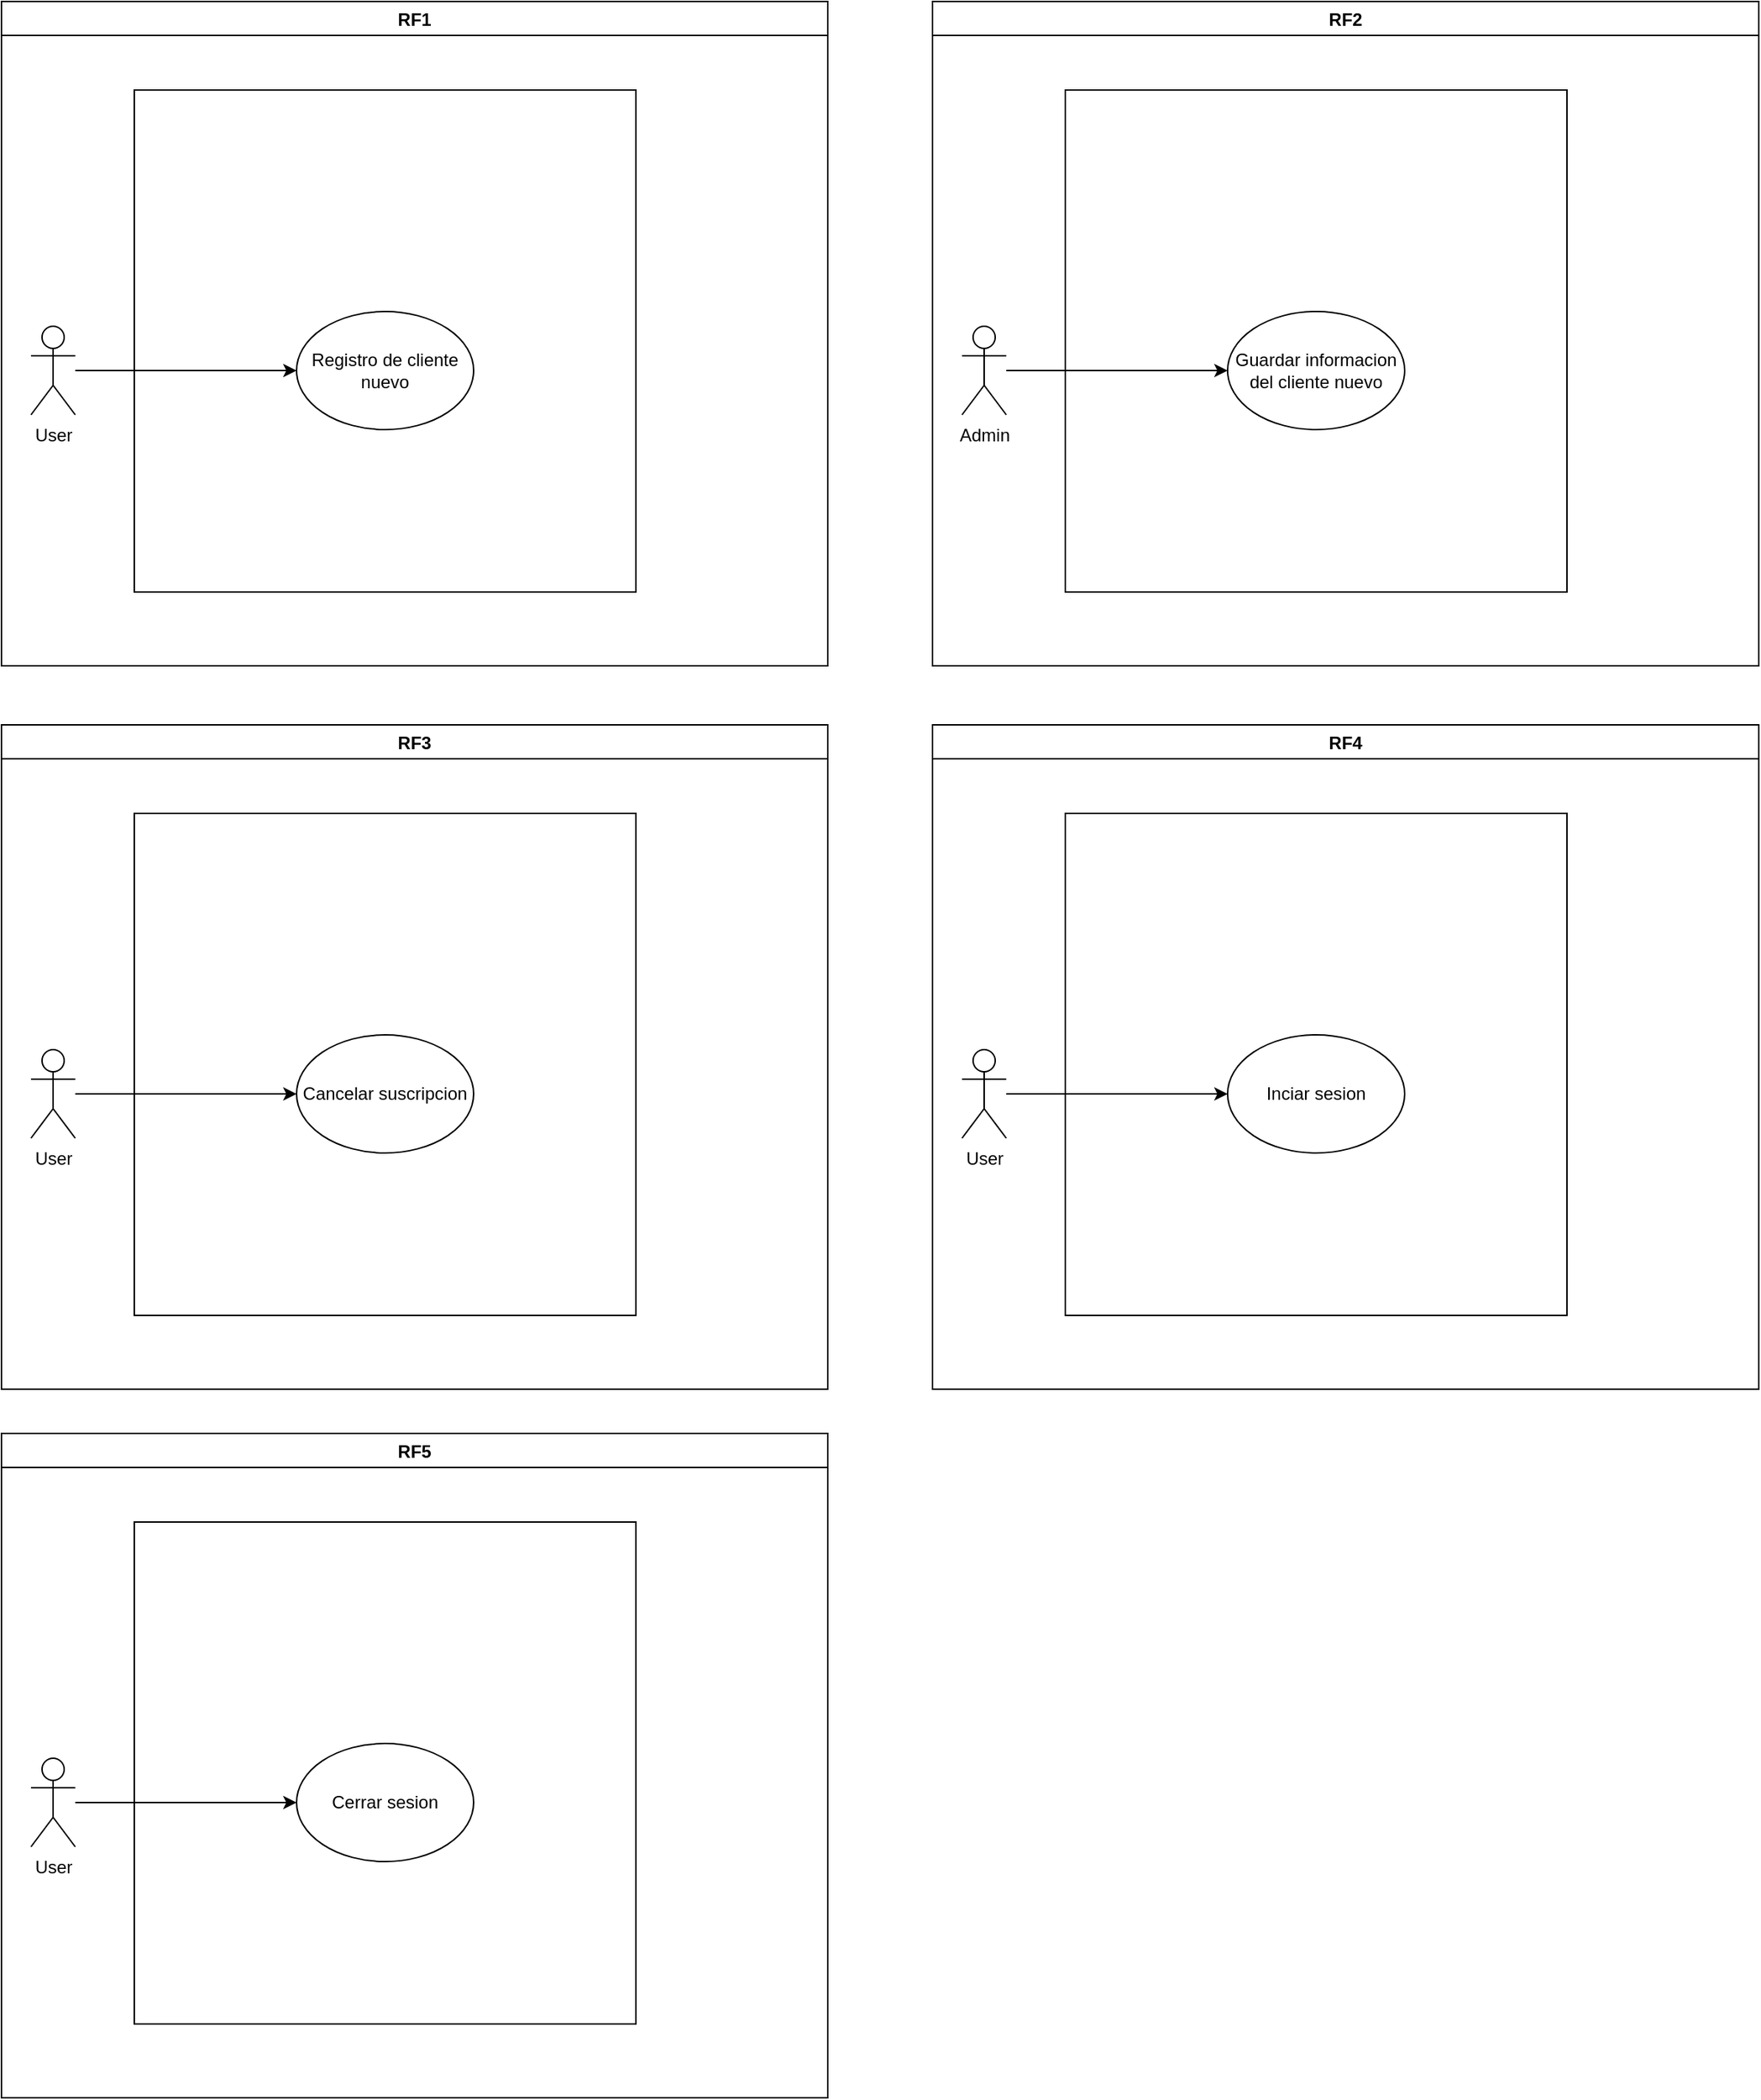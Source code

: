<mxfile version="16.1.2" type="device"><diagram id="XunG0ZrOv9HF5DHczzPo" name="Página-1"><mxGraphModel dx="1483" dy="927" grid="1" gridSize="10" guides="1" tooltips="1" connect="1" arrows="1" fold="1" page="1" pageScale="1" pageWidth="827" pageHeight="1169" math="0" shadow="0"><root><mxCell id="0"/><mxCell id="1" parent="0"/><mxCell id="Lt3DXDHWQblvn4zMVn3y-1" value="RF1" style="swimlane;" vertex="1" parent="1"><mxGeometry x="50" y="10" width="560" height="450" as="geometry"/></mxCell><mxCell id="Lt3DXDHWQblvn4zMVn3y-7" value="" style="whiteSpace=wrap;html=1;aspect=fixed;" vertex="1" parent="Lt3DXDHWQblvn4zMVn3y-1"><mxGeometry x="90" y="60" width="340" height="340" as="geometry"/></mxCell><mxCell id="Lt3DXDHWQblvn4zMVn3y-10" style="edgeStyle=orthogonalEdgeStyle;rounded=0;orthogonalLoop=1;jettySize=auto;html=1;" edge="1" parent="Lt3DXDHWQblvn4zMVn3y-1" source="Lt3DXDHWQblvn4zMVn3y-6" target="Lt3DXDHWQblvn4zMVn3y-8"><mxGeometry relative="1" as="geometry"/></mxCell><mxCell id="Lt3DXDHWQblvn4zMVn3y-6" value="User" style="shape=umlActor;verticalLabelPosition=bottom;verticalAlign=top;html=1;outlineConnect=0;" vertex="1" parent="Lt3DXDHWQblvn4zMVn3y-1"><mxGeometry x="20" y="220" width="30" height="60" as="geometry"/></mxCell><mxCell id="Lt3DXDHWQblvn4zMVn3y-8" value="Registro de cliente nuevo" style="ellipse;whiteSpace=wrap;html=1;" vertex="1" parent="Lt3DXDHWQblvn4zMVn3y-1"><mxGeometry x="200" y="210" width="120" height="80" as="geometry"/></mxCell><mxCell id="Lt3DXDHWQblvn4zMVn3y-11" value="RF2" style="swimlane;" vertex="1" parent="1"><mxGeometry x="681" y="10" width="560" height="450" as="geometry"/></mxCell><mxCell id="Lt3DXDHWQblvn4zMVn3y-12" value="" style="whiteSpace=wrap;html=1;aspect=fixed;" vertex="1" parent="Lt3DXDHWQblvn4zMVn3y-11"><mxGeometry x="90" y="60" width="340" height="340" as="geometry"/></mxCell><mxCell id="Lt3DXDHWQblvn4zMVn3y-13" style="edgeStyle=orthogonalEdgeStyle;rounded=0;orthogonalLoop=1;jettySize=auto;html=1;" edge="1" parent="Lt3DXDHWQblvn4zMVn3y-11" source="Lt3DXDHWQblvn4zMVn3y-14" target="Lt3DXDHWQblvn4zMVn3y-15"><mxGeometry relative="1" as="geometry"/></mxCell><mxCell id="Lt3DXDHWQblvn4zMVn3y-14" value="Admin" style="shape=umlActor;verticalLabelPosition=bottom;verticalAlign=top;html=1;outlineConnect=0;" vertex="1" parent="Lt3DXDHWQblvn4zMVn3y-11"><mxGeometry x="20" y="220" width="30" height="60" as="geometry"/></mxCell><mxCell id="Lt3DXDHWQblvn4zMVn3y-15" value="Guardar informacion del cliente nuevo" style="ellipse;whiteSpace=wrap;html=1;" vertex="1" parent="Lt3DXDHWQblvn4zMVn3y-11"><mxGeometry x="200" y="210" width="120" height="80" as="geometry"/></mxCell><mxCell id="Lt3DXDHWQblvn4zMVn3y-16" value="RF3" style="swimlane;" vertex="1" parent="1"><mxGeometry x="50" y="500" width="560" height="450" as="geometry"/></mxCell><mxCell id="Lt3DXDHWQblvn4zMVn3y-17" value="" style="whiteSpace=wrap;html=1;aspect=fixed;" vertex="1" parent="Lt3DXDHWQblvn4zMVn3y-16"><mxGeometry x="90" y="60" width="340" height="340" as="geometry"/></mxCell><mxCell id="Lt3DXDHWQblvn4zMVn3y-18" style="edgeStyle=orthogonalEdgeStyle;rounded=0;orthogonalLoop=1;jettySize=auto;html=1;" edge="1" parent="Lt3DXDHWQblvn4zMVn3y-16" source="Lt3DXDHWQblvn4zMVn3y-19" target="Lt3DXDHWQblvn4zMVn3y-20"><mxGeometry relative="1" as="geometry"/></mxCell><mxCell id="Lt3DXDHWQblvn4zMVn3y-19" value="User" style="shape=umlActor;verticalLabelPosition=bottom;verticalAlign=top;html=1;outlineConnect=0;" vertex="1" parent="Lt3DXDHWQblvn4zMVn3y-16"><mxGeometry x="20" y="220" width="30" height="60" as="geometry"/></mxCell><mxCell id="Lt3DXDHWQblvn4zMVn3y-20" value="Cancelar suscripcion" style="ellipse;whiteSpace=wrap;html=1;" vertex="1" parent="Lt3DXDHWQblvn4zMVn3y-16"><mxGeometry x="200" y="210" width="120" height="80" as="geometry"/></mxCell><mxCell id="Lt3DXDHWQblvn4zMVn3y-21" value="RF4" style="swimlane;" vertex="1" parent="1"><mxGeometry x="681" y="500" width="560" height="450" as="geometry"/></mxCell><mxCell id="Lt3DXDHWQblvn4zMVn3y-22" value="" style="whiteSpace=wrap;html=1;aspect=fixed;" vertex="1" parent="Lt3DXDHWQblvn4zMVn3y-21"><mxGeometry x="90" y="60" width="340" height="340" as="geometry"/></mxCell><mxCell id="Lt3DXDHWQblvn4zMVn3y-23" style="edgeStyle=orthogonalEdgeStyle;rounded=0;orthogonalLoop=1;jettySize=auto;html=1;" edge="1" parent="Lt3DXDHWQblvn4zMVn3y-21" source="Lt3DXDHWQblvn4zMVn3y-24" target="Lt3DXDHWQblvn4zMVn3y-25"><mxGeometry relative="1" as="geometry"/></mxCell><mxCell id="Lt3DXDHWQblvn4zMVn3y-24" value="User" style="shape=umlActor;verticalLabelPosition=bottom;verticalAlign=top;html=1;outlineConnect=0;" vertex="1" parent="Lt3DXDHWQblvn4zMVn3y-21"><mxGeometry x="20" y="220" width="30" height="60" as="geometry"/></mxCell><mxCell id="Lt3DXDHWQblvn4zMVn3y-25" value="Inciar sesion" style="ellipse;whiteSpace=wrap;html=1;" vertex="1" parent="Lt3DXDHWQblvn4zMVn3y-21"><mxGeometry x="200" y="210" width="120" height="80" as="geometry"/></mxCell><mxCell id="Lt3DXDHWQblvn4zMVn3y-26" value="RF5" style="swimlane;" vertex="1" parent="1"><mxGeometry x="50" y="980" width="560" height="450" as="geometry"/></mxCell><mxCell id="Lt3DXDHWQblvn4zMVn3y-27" value="" style="whiteSpace=wrap;html=1;aspect=fixed;" vertex="1" parent="Lt3DXDHWQblvn4zMVn3y-26"><mxGeometry x="90" y="60" width="340" height="340" as="geometry"/></mxCell><mxCell id="Lt3DXDHWQblvn4zMVn3y-28" style="edgeStyle=orthogonalEdgeStyle;rounded=0;orthogonalLoop=1;jettySize=auto;html=1;" edge="1" parent="Lt3DXDHWQblvn4zMVn3y-26" source="Lt3DXDHWQblvn4zMVn3y-29" target="Lt3DXDHWQblvn4zMVn3y-30"><mxGeometry relative="1" as="geometry"/></mxCell><mxCell id="Lt3DXDHWQblvn4zMVn3y-29" value="User" style="shape=umlActor;verticalLabelPosition=bottom;verticalAlign=top;html=1;outlineConnect=0;" vertex="1" parent="Lt3DXDHWQblvn4zMVn3y-26"><mxGeometry x="20" y="220" width="30" height="60" as="geometry"/></mxCell><mxCell id="Lt3DXDHWQblvn4zMVn3y-30" value="Cerrar sesion" style="ellipse;whiteSpace=wrap;html=1;" vertex="1" parent="Lt3DXDHWQblvn4zMVn3y-26"><mxGeometry x="200" y="210" width="120" height="80" as="geometry"/></mxCell></root></mxGraphModel></diagram></mxfile>